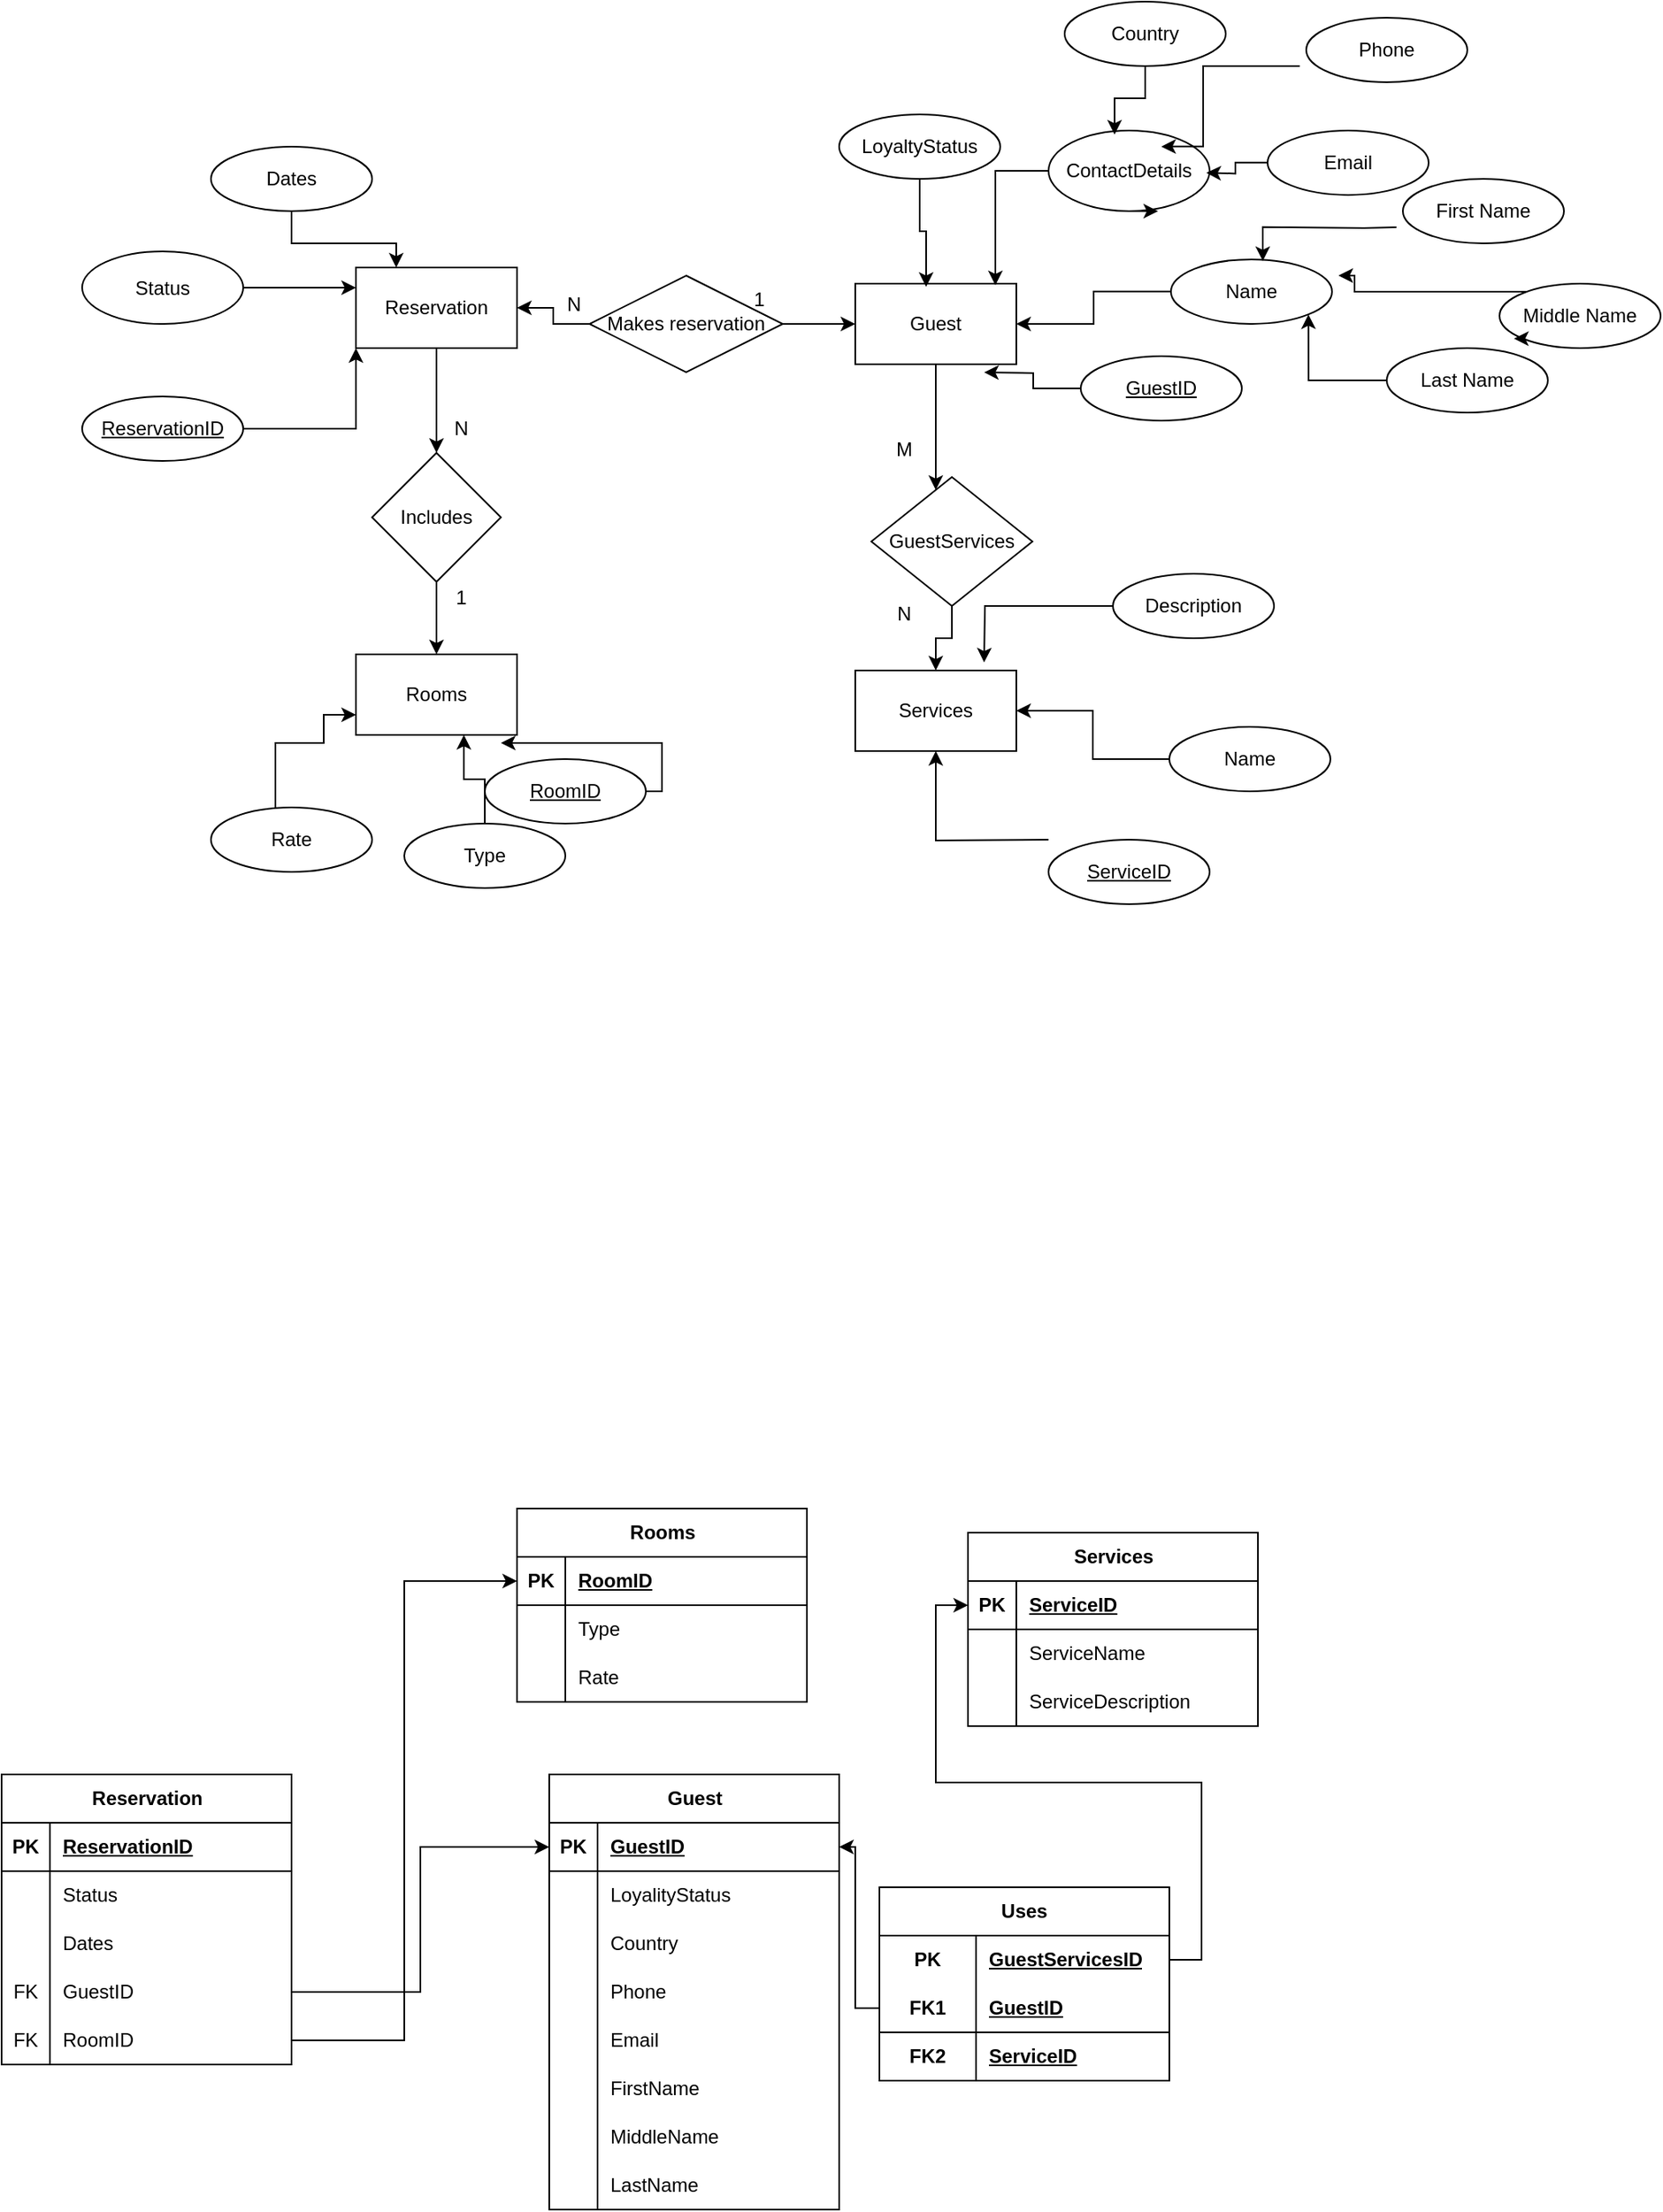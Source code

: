 <mxfile version="21.7.1" type="github">
  <diagram id="R2lEEEUBdFMjLlhIrx00" name="Page-1">
    <mxGraphModel dx="2607" dy="998" grid="1" gridSize="10" guides="1" tooltips="1" connect="1" arrows="1" fold="1" page="0" pageScale="1" pageWidth="850" pageHeight="1100" math="0" shadow="0" extFonts="Permanent Marker^https://fonts.googleapis.com/css?family=Permanent+Marker">
      <root>
        <mxCell id="0" />
        <mxCell id="1" parent="0" />
        <mxCell id="gXxTrSOlqH6xNBDomZQk-94" value="" style="edgeStyle=orthogonalEdgeStyle;rounded=0;orthogonalLoop=1;jettySize=auto;html=1;" parent="1" source="gXxTrSOlqH6xNBDomZQk-76" target="gXxTrSOlqH6xNBDomZQk-93" edge="1">
          <mxGeometry relative="1" as="geometry" />
        </mxCell>
        <mxCell id="gXxTrSOlqH6xNBDomZQk-76" value="Reservation" style="whiteSpace=wrap;html=1;align=center;" parent="1" vertex="1">
          <mxGeometry x="550" y="685" width="100" height="50" as="geometry" />
        </mxCell>
        <mxCell id="gXxTrSOlqH6xNBDomZQk-77" value="Services" style="whiteSpace=wrap;html=1;align=center;" parent="1" vertex="1">
          <mxGeometry x="860" y="935" width="100" height="50" as="geometry" />
        </mxCell>
        <mxCell id="gXxTrSOlqH6xNBDomZQk-89" value="" style="edgeStyle=orthogonalEdgeStyle;rounded=0;orthogonalLoop=1;jettySize=auto;html=1;" parent="1" source="gXxTrSOlqH6xNBDomZQk-78" target="gXxTrSOlqH6xNBDomZQk-88" edge="1">
          <mxGeometry relative="1" as="geometry">
            <Array as="points">
              <mxPoint x="910" y="795" />
              <mxPoint x="910" y="795" />
            </Array>
          </mxGeometry>
        </mxCell>
        <mxCell id="gXxTrSOlqH6xNBDomZQk-78" value="Guest" style="whiteSpace=wrap;html=1;align=center;" parent="1" vertex="1">
          <mxGeometry x="860" y="695" width="100" height="50" as="geometry" />
        </mxCell>
        <mxCell id="gXxTrSOlqH6xNBDomZQk-79" value="Rooms" style="whiteSpace=wrap;html=1;align=center;" parent="1" vertex="1">
          <mxGeometry x="550" y="925" width="100" height="50" as="geometry" />
        </mxCell>
        <mxCell id="gXxTrSOlqH6xNBDomZQk-84" style="edgeStyle=orthogonalEdgeStyle;rounded=0;orthogonalLoop=1;jettySize=auto;html=1;entryX=1;entryY=0.5;entryDx=0;entryDy=0;" parent="1" source="gXxTrSOlqH6xNBDomZQk-81" target="gXxTrSOlqH6xNBDomZQk-76" edge="1">
          <mxGeometry relative="1" as="geometry" />
        </mxCell>
        <mxCell id="gXxTrSOlqH6xNBDomZQk-85" style="edgeStyle=orthogonalEdgeStyle;rounded=0;orthogonalLoop=1;jettySize=auto;html=1;" parent="1" source="gXxTrSOlqH6xNBDomZQk-81" target="gXxTrSOlqH6xNBDomZQk-78" edge="1">
          <mxGeometry relative="1" as="geometry" />
        </mxCell>
        <mxCell id="gXxTrSOlqH6xNBDomZQk-81" value="Makes reservation" style="shape=rhombus;perimeter=rhombusPerimeter;whiteSpace=wrap;html=1;align=center;" parent="1" vertex="1">
          <mxGeometry x="695" y="690" width="120" height="60" as="geometry" />
        </mxCell>
        <mxCell id="gXxTrSOlqH6xNBDomZQk-86" value="N" style="text;html=1;align=center;verticalAlign=middle;resizable=0;points=[];autosize=1;strokeColor=none;fillColor=none;" parent="1" vertex="1">
          <mxGeometry x="670" y="692.5" width="30" height="30" as="geometry" />
        </mxCell>
        <mxCell id="gXxTrSOlqH6xNBDomZQk-87" value="1" style="text;html=1;align=center;verticalAlign=middle;resizable=0;points=[];autosize=1;strokeColor=none;fillColor=none;" parent="1" vertex="1">
          <mxGeometry x="785" y="690" width="30" height="30" as="geometry" />
        </mxCell>
        <mxCell id="gXxTrSOlqH6xNBDomZQk-90" style="edgeStyle=orthogonalEdgeStyle;rounded=0;orthogonalLoop=1;jettySize=auto;html=1;entryX=0.5;entryY=0;entryDx=0;entryDy=0;" parent="1" source="gXxTrSOlqH6xNBDomZQk-88" target="gXxTrSOlqH6xNBDomZQk-77" edge="1">
          <mxGeometry relative="1" as="geometry" />
        </mxCell>
        <mxCell id="gXxTrSOlqH6xNBDomZQk-88" value="GuestServices" style="rhombus;whiteSpace=wrap;html=1;" parent="1" vertex="1">
          <mxGeometry x="870" y="815" width="100" height="80" as="geometry" />
        </mxCell>
        <mxCell id="gXxTrSOlqH6xNBDomZQk-91" value="M" style="text;html=1;align=center;verticalAlign=middle;resizable=0;points=[];autosize=1;strokeColor=none;fillColor=none;" parent="1" vertex="1">
          <mxGeometry x="875" y="783" width="30" height="30" as="geometry" />
        </mxCell>
        <mxCell id="gXxTrSOlqH6xNBDomZQk-92" value="N" style="text;html=1;align=center;verticalAlign=middle;resizable=0;points=[];autosize=1;strokeColor=none;fillColor=none;" parent="1" vertex="1">
          <mxGeometry x="875" y="885" width="30" height="30" as="geometry" />
        </mxCell>
        <mxCell id="gXxTrSOlqH6xNBDomZQk-95" value="" style="edgeStyle=orthogonalEdgeStyle;rounded=0;orthogonalLoop=1;jettySize=auto;html=1;" parent="1" source="gXxTrSOlqH6xNBDomZQk-93" target="gXxTrSOlqH6xNBDomZQk-79" edge="1">
          <mxGeometry relative="1" as="geometry" />
        </mxCell>
        <mxCell id="gXxTrSOlqH6xNBDomZQk-93" value="Includes" style="rhombus;whiteSpace=wrap;html=1;" parent="1" vertex="1">
          <mxGeometry x="560" y="800" width="80" height="80" as="geometry" />
        </mxCell>
        <mxCell id="gXxTrSOlqH6xNBDomZQk-96" value="N" style="text;html=1;align=center;verticalAlign=middle;resizable=0;points=[];autosize=1;strokeColor=none;fillColor=none;" parent="1" vertex="1">
          <mxGeometry x="600" y="770" width="30" height="30" as="geometry" />
        </mxCell>
        <mxCell id="gXxTrSOlqH6xNBDomZQk-97" value="1" style="text;html=1;align=center;verticalAlign=middle;resizable=0;points=[];autosize=1;strokeColor=none;fillColor=none;" parent="1" vertex="1">
          <mxGeometry x="600" y="875" width="30" height="30" as="geometry" />
        </mxCell>
        <mxCell id="gXxTrSOlqH6xNBDomZQk-100" style="edgeStyle=orthogonalEdgeStyle;rounded=0;orthogonalLoop=1;jettySize=auto;html=1;entryX=0;entryY=0.25;entryDx=0;entryDy=0;" parent="1" source="gXxTrSOlqH6xNBDomZQk-98" target="gXxTrSOlqH6xNBDomZQk-76" edge="1">
          <mxGeometry relative="1" as="geometry" />
        </mxCell>
        <mxCell id="gXxTrSOlqH6xNBDomZQk-98" value="Status" style="ellipse;whiteSpace=wrap;html=1;align=center;" parent="1" vertex="1">
          <mxGeometry x="380" y="675" width="100" height="45" as="geometry" />
        </mxCell>
        <mxCell id="gXxTrSOlqH6xNBDomZQk-101" style="edgeStyle=orthogonalEdgeStyle;rounded=0;orthogonalLoop=1;jettySize=auto;html=1;entryX=0.25;entryY=0;entryDx=0;entryDy=0;" parent="1" source="gXxTrSOlqH6xNBDomZQk-99" target="gXxTrSOlqH6xNBDomZQk-76" edge="1">
          <mxGeometry relative="1" as="geometry" />
        </mxCell>
        <mxCell id="gXxTrSOlqH6xNBDomZQk-99" value="Dates" style="ellipse;whiteSpace=wrap;html=1;align=center;" parent="1" vertex="1">
          <mxGeometry x="460" y="610" width="100" height="40" as="geometry" />
        </mxCell>
        <mxCell id="gXxTrSOlqH6xNBDomZQk-103" style="edgeStyle=orthogonalEdgeStyle;rounded=0;orthogonalLoop=1;jettySize=auto;html=1;entryX=0;entryY=1;entryDx=0;entryDy=0;" parent="1" source="gXxTrSOlqH6xNBDomZQk-102" target="gXxTrSOlqH6xNBDomZQk-76" edge="1">
          <mxGeometry relative="1" as="geometry" />
        </mxCell>
        <mxCell id="gXxTrSOlqH6xNBDomZQk-102" value="ReservationID" style="ellipse;whiteSpace=wrap;html=1;align=center;fontStyle=4;" parent="1" vertex="1">
          <mxGeometry x="380" y="765" width="100" height="40" as="geometry" />
        </mxCell>
        <mxCell id="gXxTrSOlqH6xNBDomZQk-107" style="edgeStyle=orthogonalEdgeStyle;rounded=0;orthogonalLoop=1;jettySize=auto;html=1;" parent="1" source="gXxTrSOlqH6xNBDomZQk-104" edge="1">
          <mxGeometry relative="1" as="geometry">
            <mxPoint x="940" y="930" as="targetPoint" />
          </mxGeometry>
        </mxCell>
        <mxCell id="gXxTrSOlqH6xNBDomZQk-104" value="Description" style="ellipse;whiteSpace=wrap;html=1;align=center;" parent="1" vertex="1">
          <mxGeometry x="1020" y="875" width="100" height="40" as="geometry" />
        </mxCell>
        <mxCell id="gXxTrSOlqH6xNBDomZQk-108" style="edgeStyle=orthogonalEdgeStyle;rounded=0;orthogonalLoop=1;jettySize=auto;html=1;entryX=1;entryY=0.5;entryDx=0;entryDy=0;" parent="1" source="gXxTrSOlqH6xNBDomZQk-105" target="gXxTrSOlqH6xNBDomZQk-77" edge="1">
          <mxGeometry relative="1" as="geometry" />
        </mxCell>
        <mxCell id="gXxTrSOlqH6xNBDomZQk-105" value="Name" style="ellipse;whiteSpace=wrap;html=1;align=center;" parent="1" vertex="1">
          <mxGeometry x="1055" y="970" width="100" height="40" as="geometry" />
        </mxCell>
        <mxCell id="gXxTrSOlqH6xNBDomZQk-109" style="edgeStyle=orthogonalEdgeStyle;rounded=0;orthogonalLoop=1;jettySize=auto;html=1;entryX=0.5;entryY=1;entryDx=0;entryDy=0;" parent="1" target="gXxTrSOlqH6xNBDomZQk-77" edge="1">
          <mxGeometry relative="1" as="geometry">
            <mxPoint x="980.0" y="1040" as="sourcePoint" />
          </mxGeometry>
        </mxCell>
        <mxCell id="gXxTrSOlqH6xNBDomZQk-106" value="ServiceID" style="ellipse;whiteSpace=wrap;html=1;align=center;fontStyle=4;" parent="1" vertex="1">
          <mxGeometry x="980" y="1040" width="100" height="40" as="geometry" />
        </mxCell>
        <mxCell id="gXxTrSOlqH6xNBDomZQk-127" style="edgeStyle=orthogonalEdgeStyle;rounded=0;orthogonalLoop=1;jettySize=auto;html=1;entryX=0.87;entryY=0.02;entryDx=0;entryDy=0;entryPerimeter=0;" parent="1" source="gXxTrSOlqH6xNBDomZQk-110" target="gXxTrSOlqH6xNBDomZQk-78" edge="1">
          <mxGeometry relative="1" as="geometry" />
        </mxCell>
        <mxCell id="gXxTrSOlqH6xNBDomZQk-110" value="ContactDetails" style="ellipse;whiteSpace=wrap;html=1;align=center;" parent="1" vertex="1">
          <mxGeometry x="980" y="600" width="100" height="50" as="geometry" />
        </mxCell>
        <mxCell id="gXxTrSOlqH6xNBDomZQk-130" style="edgeStyle=orthogonalEdgeStyle;rounded=0;orthogonalLoop=1;jettySize=auto;html=1;entryX=1;entryY=0.5;entryDx=0;entryDy=0;" parent="1" source="gXxTrSOlqH6xNBDomZQk-111" target="gXxTrSOlqH6xNBDomZQk-78" edge="1">
          <mxGeometry relative="1" as="geometry" />
        </mxCell>
        <mxCell id="gXxTrSOlqH6xNBDomZQk-111" value="Name" style="ellipse;whiteSpace=wrap;html=1;align=center;" parent="1" vertex="1">
          <mxGeometry x="1056" y="679.94" width="100" height="40" as="geometry" />
        </mxCell>
        <mxCell id="gXxTrSOlqH6xNBDomZQk-128" style="edgeStyle=orthogonalEdgeStyle;rounded=0;orthogonalLoop=1;jettySize=auto;html=1;entryX=0.44;entryY=0.04;entryDx=0;entryDy=0;entryPerimeter=0;" parent="1" source="gXxTrSOlqH6xNBDomZQk-112" target="gXxTrSOlqH6xNBDomZQk-78" edge="1">
          <mxGeometry relative="1" as="geometry" />
        </mxCell>
        <mxCell id="gXxTrSOlqH6xNBDomZQk-112" value="LoyaltyStatus" style="ellipse;whiteSpace=wrap;html=1;align=center;" parent="1" vertex="1">
          <mxGeometry x="850" y="590" width="100" height="40" as="geometry" />
        </mxCell>
        <mxCell id="gXxTrSOlqH6xNBDomZQk-129" style="edgeStyle=orthogonalEdgeStyle;rounded=0;orthogonalLoop=1;jettySize=auto;html=1;" parent="1" source="gXxTrSOlqH6xNBDomZQk-113" edge="1">
          <mxGeometry relative="1" as="geometry">
            <mxPoint x="940" y="750" as="targetPoint" />
          </mxGeometry>
        </mxCell>
        <mxCell id="gXxTrSOlqH6xNBDomZQk-113" value="GuestID" style="ellipse;whiteSpace=wrap;html=1;align=center;fontStyle=4;" parent="1" vertex="1">
          <mxGeometry x="1000" y="740" width="100" height="40" as="geometry" />
        </mxCell>
        <mxCell id="gXxTrSOlqH6xNBDomZQk-120" style="edgeStyle=orthogonalEdgeStyle;rounded=0;orthogonalLoop=1;jettySize=auto;html=1;entryX=1;entryY=1;entryDx=0;entryDy=0;" parent="1" source="gXxTrSOlqH6xNBDomZQk-114" target="gXxTrSOlqH6xNBDomZQk-111" edge="1">
          <mxGeometry relative="1" as="geometry" />
        </mxCell>
        <mxCell id="gXxTrSOlqH6xNBDomZQk-114" value="Last Name" style="ellipse;whiteSpace=wrap;html=1;align=center;" parent="1" vertex="1">
          <mxGeometry x="1190" y="735" width="100" height="40" as="geometry" />
        </mxCell>
        <mxCell id="gXxTrSOlqH6xNBDomZQk-119" style="edgeStyle=orthogonalEdgeStyle;rounded=0;orthogonalLoop=1;jettySize=auto;html=1;" parent="1" source="gXxTrSOlqH6xNBDomZQk-115" edge="1">
          <mxGeometry relative="1" as="geometry">
            <mxPoint x="1160" y="690" as="targetPoint" />
            <Array as="points">
              <mxPoint x="1240" y="700" />
              <mxPoint x="1170" y="700" />
              <mxPoint x="1170" y="691" />
            </Array>
          </mxGeometry>
        </mxCell>
        <mxCell id="gXxTrSOlqH6xNBDomZQk-115" value="Middle Name" style="ellipse;whiteSpace=wrap;html=1;align=center;" parent="1" vertex="1">
          <mxGeometry x="1260" y="695" width="100" height="40" as="geometry" />
        </mxCell>
        <mxCell id="gXxTrSOlqH6xNBDomZQk-117" style="edgeStyle=orthogonalEdgeStyle;rounded=0;orthogonalLoop=1;jettySize=auto;html=1;entryX=0.57;entryY=0.025;entryDx=0;entryDy=0;entryPerimeter=0;" parent="1" target="gXxTrSOlqH6xNBDomZQk-111" edge="1">
          <mxGeometry relative="1" as="geometry">
            <mxPoint x="1196.0" y="659.999" as="sourcePoint" />
          </mxGeometry>
        </mxCell>
        <mxCell id="gXxTrSOlqH6xNBDomZQk-116" value="First Name" style="ellipse;whiteSpace=wrap;html=1;align=center;" parent="1" vertex="1">
          <mxGeometry x="1200" y="630" width="100" height="40" as="geometry" />
        </mxCell>
        <mxCell id="gXxTrSOlqH6xNBDomZQk-118" style="edgeStyle=orthogonalEdgeStyle;rounded=0;orthogonalLoop=1;jettySize=auto;html=1;exitX=0;exitY=1;exitDx=0;exitDy=0;entryX=0.09;entryY=0.875;entryDx=0;entryDy=0;entryPerimeter=0;" parent="1" source="gXxTrSOlqH6xNBDomZQk-115" target="gXxTrSOlqH6xNBDomZQk-115" edge="1">
          <mxGeometry relative="1" as="geometry" />
        </mxCell>
        <mxCell id="gXxTrSOlqH6xNBDomZQk-125" style="edgeStyle=orthogonalEdgeStyle;rounded=0;orthogonalLoop=1;jettySize=auto;html=1;entryX=1.02;entryY=0.325;entryDx=0;entryDy=0;entryPerimeter=0;" parent="1" source="gXxTrSOlqH6xNBDomZQk-121" edge="1">
          <mxGeometry relative="1" as="geometry">
            <mxPoint x="1078.0" y="626.19" as="targetPoint" />
          </mxGeometry>
        </mxCell>
        <mxCell id="gXxTrSOlqH6xNBDomZQk-121" value="Email" style="ellipse;whiteSpace=wrap;html=1;align=center;" parent="1" vertex="1">
          <mxGeometry x="1116" y="599.94" width="100" height="40" as="geometry" />
        </mxCell>
        <mxCell id="gXxTrSOlqH6xNBDomZQk-124" style="edgeStyle=orthogonalEdgeStyle;rounded=0;orthogonalLoop=1;jettySize=auto;html=1;entryX=0.41;entryY=0.05;entryDx=0;entryDy=0;entryPerimeter=0;" parent="1" source="gXxTrSOlqH6xNBDomZQk-122" target="gXxTrSOlqH6xNBDomZQk-110" edge="1">
          <mxGeometry relative="1" as="geometry" />
        </mxCell>
        <mxCell id="gXxTrSOlqH6xNBDomZQk-122" value="Country" style="ellipse;whiteSpace=wrap;html=1;align=center;" parent="1" vertex="1">
          <mxGeometry x="990" y="520" width="100" height="40" as="geometry" />
        </mxCell>
        <mxCell id="gXxTrSOlqH6xNBDomZQk-126" style="edgeStyle=orthogonalEdgeStyle;rounded=0;orthogonalLoop=1;jettySize=auto;html=1;entryX=0.74;entryY=0;entryDx=0;entryDy=0;entryPerimeter=0;" parent="1" edge="1">
          <mxGeometry relative="1" as="geometry">
            <mxPoint x="1136.0" y="559.999" as="sourcePoint" />
            <mxPoint x="1050" y="609.94" as="targetPoint" />
            <Array as="points">
              <mxPoint x="1076" y="559.94" />
              <mxPoint x="1076" y="609.94" />
            </Array>
          </mxGeometry>
        </mxCell>
        <mxCell id="gXxTrSOlqH6xNBDomZQk-123" value="Phone" style="ellipse;whiteSpace=wrap;html=1;align=center;" parent="1" vertex="1">
          <mxGeometry x="1140" y="530" width="100" height="40" as="geometry" />
        </mxCell>
        <mxCell id="gXxTrSOlqH6xNBDomZQk-132" style="edgeStyle=orthogonalEdgeStyle;rounded=0;orthogonalLoop=1;jettySize=auto;html=1;exitX=0.5;exitY=1;exitDx=0;exitDy=0;entryX=0.68;entryY=1;entryDx=0;entryDy=0;entryPerimeter=0;" parent="1" source="gXxTrSOlqH6xNBDomZQk-110" target="gXxTrSOlqH6xNBDomZQk-110" edge="1">
          <mxGeometry relative="1" as="geometry" />
        </mxCell>
        <mxCell id="gXxTrSOlqH6xNBDomZQk-137" style="edgeStyle=orthogonalEdgeStyle;rounded=0;orthogonalLoop=1;jettySize=auto;html=1;entryX=0.67;entryY=1;entryDx=0;entryDy=0;entryPerimeter=0;" parent="1" source="gXxTrSOlqH6xNBDomZQk-133" target="gXxTrSOlqH6xNBDomZQk-79" edge="1">
          <mxGeometry relative="1" as="geometry" />
        </mxCell>
        <mxCell id="gXxTrSOlqH6xNBDomZQk-133" value="Type" style="ellipse;whiteSpace=wrap;html=1;align=center;" parent="1" vertex="1">
          <mxGeometry x="580" y="1030" width="100" height="40" as="geometry" />
        </mxCell>
        <mxCell id="gXxTrSOlqH6xNBDomZQk-138" style="edgeStyle=orthogonalEdgeStyle;rounded=0;orthogonalLoop=1;jettySize=auto;html=1;entryX=0;entryY=0.75;entryDx=0;entryDy=0;" parent="1" source="gXxTrSOlqH6xNBDomZQk-134" target="gXxTrSOlqH6xNBDomZQk-79" edge="1">
          <mxGeometry relative="1" as="geometry">
            <Array as="points">
              <mxPoint x="500" y="980" />
              <mxPoint x="530" y="980" />
              <mxPoint x="530" y="963" />
            </Array>
          </mxGeometry>
        </mxCell>
        <mxCell id="gXxTrSOlqH6xNBDomZQk-134" value="Rate" style="ellipse;whiteSpace=wrap;html=1;align=center;" parent="1" vertex="1">
          <mxGeometry x="460" y="1020" width="100" height="40" as="geometry" />
        </mxCell>
        <mxCell id="gXxTrSOlqH6xNBDomZQk-136" style="edgeStyle=orthogonalEdgeStyle;rounded=0;orthogonalLoop=1;jettySize=auto;html=1;entryX=0.9;entryY=1.1;entryDx=0;entryDy=0;entryPerimeter=0;" parent="1" source="gXxTrSOlqH6xNBDomZQk-135" target="gXxTrSOlqH6xNBDomZQk-79" edge="1">
          <mxGeometry relative="1" as="geometry">
            <Array as="points">
              <mxPoint x="740" y="980" />
            </Array>
          </mxGeometry>
        </mxCell>
        <mxCell id="gXxTrSOlqH6xNBDomZQk-135" value="RoomID" style="ellipse;whiteSpace=wrap;html=1;align=center;fontStyle=4;" parent="1" vertex="1">
          <mxGeometry x="630" y="990" width="100" height="40" as="geometry" />
        </mxCell>
        <mxCell id="-_Wv3x6lIX4xmRVzQLZG-1" value="Reservation" style="shape=table;startSize=30;container=1;collapsible=1;childLayout=tableLayout;fixedRows=1;rowLines=0;fontStyle=1;align=center;resizeLast=1;html=1;" parent="1" vertex="1">
          <mxGeometry x="330" y="1620" width="180" height="180" as="geometry" />
        </mxCell>
        <mxCell id="-_Wv3x6lIX4xmRVzQLZG-2" value="" style="shape=tableRow;horizontal=0;startSize=0;swimlaneHead=0;swimlaneBody=0;fillColor=none;collapsible=0;dropTarget=0;points=[[0,0.5],[1,0.5]];portConstraint=eastwest;top=0;left=0;right=0;bottom=1;" parent="-_Wv3x6lIX4xmRVzQLZG-1" vertex="1">
          <mxGeometry y="30" width="180" height="30" as="geometry" />
        </mxCell>
        <mxCell id="-_Wv3x6lIX4xmRVzQLZG-3" value="PK" style="shape=partialRectangle;connectable=0;fillColor=none;top=0;left=0;bottom=0;right=0;fontStyle=1;overflow=hidden;whiteSpace=wrap;html=1;" parent="-_Wv3x6lIX4xmRVzQLZG-2" vertex="1">
          <mxGeometry width="30" height="30" as="geometry">
            <mxRectangle width="30" height="30" as="alternateBounds" />
          </mxGeometry>
        </mxCell>
        <mxCell id="-_Wv3x6lIX4xmRVzQLZG-4" value="ReservationID" style="shape=partialRectangle;connectable=0;fillColor=none;top=0;left=0;bottom=0;right=0;align=left;spacingLeft=6;fontStyle=5;overflow=hidden;whiteSpace=wrap;html=1;" parent="-_Wv3x6lIX4xmRVzQLZG-2" vertex="1">
          <mxGeometry x="30" width="150" height="30" as="geometry">
            <mxRectangle width="150" height="30" as="alternateBounds" />
          </mxGeometry>
        </mxCell>
        <mxCell id="-_Wv3x6lIX4xmRVzQLZG-5" value="" style="shape=tableRow;horizontal=0;startSize=0;swimlaneHead=0;swimlaneBody=0;fillColor=none;collapsible=0;dropTarget=0;points=[[0,0.5],[1,0.5]];portConstraint=eastwest;top=0;left=0;right=0;bottom=0;" parent="-_Wv3x6lIX4xmRVzQLZG-1" vertex="1">
          <mxGeometry y="60" width="180" height="30" as="geometry" />
        </mxCell>
        <mxCell id="-_Wv3x6lIX4xmRVzQLZG-6" value="" style="shape=partialRectangle;connectable=0;fillColor=none;top=0;left=0;bottom=0;right=0;editable=1;overflow=hidden;whiteSpace=wrap;html=1;" parent="-_Wv3x6lIX4xmRVzQLZG-5" vertex="1">
          <mxGeometry width="30" height="30" as="geometry">
            <mxRectangle width="30" height="30" as="alternateBounds" />
          </mxGeometry>
        </mxCell>
        <mxCell id="-_Wv3x6lIX4xmRVzQLZG-7" value="Status" style="shape=partialRectangle;connectable=0;fillColor=none;top=0;left=0;bottom=0;right=0;align=left;spacingLeft=6;overflow=hidden;whiteSpace=wrap;html=1;" parent="-_Wv3x6lIX4xmRVzQLZG-5" vertex="1">
          <mxGeometry x="30" width="150" height="30" as="geometry">
            <mxRectangle width="150" height="30" as="alternateBounds" />
          </mxGeometry>
        </mxCell>
        <mxCell id="-_Wv3x6lIX4xmRVzQLZG-8" value="" style="shape=tableRow;horizontal=0;startSize=0;swimlaneHead=0;swimlaneBody=0;fillColor=none;collapsible=0;dropTarget=0;points=[[0,0.5],[1,0.5]];portConstraint=eastwest;top=0;left=0;right=0;bottom=0;" parent="-_Wv3x6lIX4xmRVzQLZG-1" vertex="1">
          <mxGeometry y="90" width="180" height="30" as="geometry" />
        </mxCell>
        <mxCell id="-_Wv3x6lIX4xmRVzQLZG-9" value="" style="shape=partialRectangle;connectable=0;fillColor=none;top=0;left=0;bottom=0;right=0;editable=1;overflow=hidden;whiteSpace=wrap;html=1;" parent="-_Wv3x6lIX4xmRVzQLZG-8" vertex="1">
          <mxGeometry width="30" height="30" as="geometry">
            <mxRectangle width="30" height="30" as="alternateBounds" />
          </mxGeometry>
        </mxCell>
        <mxCell id="-_Wv3x6lIX4xmRVzQLZG-10" value="Dates" style="shape=partialRectangle;connectable=0;fillColor=none;top=0;left=0;bottom=0;right=0;align=left;spacingLeft=6;overflow=hidden;whiteSpace=wrap;html=1;" parent="-_Wv3x6lIX4xmRVzQLZG-8" vertex="1">
          <mxGeometry x="30" width="150" height="30" as="geometry">
            <mxRectangle width="150" height="30" as="alternateBounds" />
          </mxGeometry>
        </mxCell>
        <mxCell id="-_Wv3x6lIX4xmRVzQLZG-91" value="" style="shape=tableRow;horizontal=0;startSize=0;swimlaneHead=0;swimlaneBody=0;fillColor=none;collapsible=0;dropTarget=0;points=[[0,0.5],[1,0.5]];portConstraint=eastwest;top=0;left=0;right=0;bottom=0;" parent="-_Wv3x6lIX4xmRVzQLZG-1" vertex="1">
          <mxGeometry y="120" width="180" height="30" as="geometry" />
        </mxCell>
        <mxCell id="-_Wv3x6lIX4xmRVzQLZG-92" value="FK" style="shape=partialRectangle;connectable=0;fillColor=none;top=0;left=0;bottom=0;right=0;editable=1;overflow=hidden;whiteSpace=wrap;html=1;" parent="-_Wv3x6lIX4xmRVzQLZG-91" vertex="1">
          <mxGeometry width="30" height="30" as="geometry">
            <mxRectangle width="30" height="30" as="alternateBounds" />
          </mxGeometry>
        </mxCell>
        <mxCell id="-_Wv3x6lIX4xmRVzQLZG-93" value="GuestID" style="shape=partialRectangle;connectable=0;fillColor=none;top=0;left=0;bottom=0;right=0;align=left;spacingLeft=6;overflow=hidden;whiteSpace=wrap;html=1;" parent="-_Wv3x6lIX4xmRVzQLZG-91" vertex="1">
          <mxGeometry x="30" width="150" height="30" as="geometry">
            <mxRectangle width="150" height="30" as="alternateBounds" />
          </mxGeometry>
        </mxCell>
        <mxCell id="E9cHmmTFZmdY-wmOy-n--1" value="" style="shape=tableRow;horizontal=0;startSize=0;swimlaneHead=0;swimlaneBody=0;fillColor=none;collapsible=0;dropTarget=0;points=[[0,0.5],[1,0.5]];portConstraint=eastwest;top=0;left=0;right=0;bottom=0;" vertex="1" parent="-_Wv3x6lIX4xmRVzQLZG-1">
          <mxGeometry y="150" width="180" height="30" as="geometry" />
        </mxCell>
        <mxCell id="E9cHmmTFZmdY-wmOy-n--2" value="FK" style="shape=partialRectangle;connectable=0;fillColor=none;top=0;left=0;bottom=0;right=0;editable=1;overflow=hidden;whiteSpace=wrap;html=1;" vertex="1" parent="E9cHmmTFZmdY-wmOy-n--1">
          <mxGeometry width="30" height="30" as="geometry">
            <mxRectangle width="30" height="30" as="alternateBounds" />
          </mxGeometry>
        </mxCell>
        <mxCell id="E9cHmmTFZmdY-wmOy-n--3" value="RoomID" style="shape=partialRectangle;connectable=0;fillColor=none;top=0;left=0;bottom=0;right=0;align=left;spacingLeft=6;overflow=hidden;whiteSpace=wrap;html=1;" vertex="1" parent="E9cHmmTFZmdY-wmOy-n--1">
          <mxGeometry x="30" width="150" height="30" as="geometry">
            <mxRectangle width="150" height="30" as="alternateBounds" />
          </mxGeometry>
        </mxCell>
        <mxCell id="-_Wv3x6lIX4xmRVzQLZG-14" value="Rooms" style="shape=table;startSize=30;container=1;collapsible=1;childLayout=tableLayout;fixedRows=1;rowLines=0;fontStyle=1;align=center;resizeLast=1;html=1;" parent="1" vertex="1">
          <mxGeometry x="650" y="1455" width="180" height="120" as="geometry" />
        </mxCell>
        <mxCell id="-_Wv3x6lIX4xmRVzQLZG-15" value="" style="shape=tableRow;horizontal=0;startSize=0;swimlaneHead=0;swimlaneBody=0;fillColor=none;collapsible=0;dropTarget=0;points=[[0,0.5],[1,0.5]];portConstraint=eastwest;top=0;left=0;right=0;bottom=1;" parent="-_Wv3x6lIX4xmRVzQLZG-14" vertex="1">
          <mxGeometry y="30" width="180" height="30" as="geometry" />
        </mxCell>
        <mxCell id="-_Wv3x6lIX4xmRVzQLZG-16" value="PK" style="shape=partialRectangle;connectable=0;fillColor=none;top=0;left=0;bottom=0;right=0;fontStyle=1;overflow=hidden;whiteSpace=wrap;html=1;" parent="-_Wv3x6lIX4xmRVzQLZG-15" vertex="1">
          <mxGeometry width="30" height="30" as="geometry">
            <mxRectangle width="30" height="30" as="alternateBounds" />
          </mxGeometry>
        </mxCell>
        <mxCell id="-_Wv3x6lIX4xmRVzQLZG-17" value="RoomID" style="shape=partialRectangle;connectable=0;fillColor=none;top=0;left=0;bottom=0;right=0;align=left;spacingLeft=6;fontStyle=5;overflow=hidden;whiteSpace=wrap;html=1;" parent="-_Wv3x6lIX4xmRVzQLZG-15" vertex="1">
          <mxGeometry x="30" width="150" height="30" as="geometry">
            <mxRectangle width="150" height="30" as="alternateBounds" />
          </mxGeometry>
        </mxCell>
        <mxCell id="-_Wv3x6lIX4xmRVzQLZG-18" value="" style="shape=tableRow;horizontal=0;startSize=0;swimlaneHead=0;swimlaneBody=0;fillColor=none;collapsible=0;dropTarget=0;points=[[0,0.5],[1,0.5]];portConstraint=eastwest;top=0;left=0;right=0;bottom=0;" parent="-_Wv3x6lIX4xmRVzQLZG-14" vertex="1">
          <mxGeometry y="60" width="180" height="30" as="geometry" />
        </mxCell>
        <mxCell id="-_Wv3x6lIX4xmRVzQLZG-19" value="" style="shape=partialRectangle;connectable=0;fillColor=none;top=0;left=0;bottom=0;right=0;editable=1;overflow=hidden;whiteSpace=wrap;html=1;" parent="-_Wv3x6lIX4xmRVzQLZG-18" vertex="1">
          <mxGeometry width="30" height="30" as="geometry">
            <mxRectangle width="30" height="30" as="alternateBounds" />
          </mxGeometry>
        </mxCell>
        <mxCell id="-_Wv3x6lIX4xmRVzQLZG-20" value="Type" style="shape=partialRectangle;connectable=0;fillColor=none;top=0;left=0;bottom=0;right=0;align=left;spacingLeft=6;overflow=hidden;whiteSpace=wrap;html=1;" parent="-_Wv3x6lIX4xmRVzQLZG-18" vertex="1">
          <mxGeometry x="30" width="150" height="30" as="geometry">
            <mxRectangle width="150" height="30" as="alternateBounds" />
          </mxGeometry>
        </mxCell>
        <mxCell id="-_Wv3x6lIX4xmRVzQLZG-21" value="" style="shape=tableRow;horizontal=0;startSize=0;swimlaneHead=0;swimlaneBody=0;fillColor=none;collapsible=0;dropTarget=0;points=[[0,0.5],[1,0.5]];portConstraint=eastwest;top=0;left=0;right=0;bottom=0;" parent="-_Wv3x6lIX4xmRVzQLZG-14" vertex="1">
          <mxGeometry y="90" width="180" height="30" as="geometry" />
        </mxCell>
        <mxCell id="-_Wv3x6lIX4xmRVzQLZG-22" value="" style="shape=partialRectangle;connectable=0;fillColor=none;top=0;left=0;bottom=0;right=0;editable=1;overflow=hidden;whiteSpace=wrap;html=1;" parent="-_Wv3x6lIX4xmRVzQLZG-21" vertex="1">
          <mxGeometry width="30" height="30" as="geometry">
            <mxRectangle width="30" height="30" as="alternateBounds" />
          </mxGeometry>
        </mxCell>
        <mxCell id="-_Wv3x6lIX4xmRVzQLZG-23" value="Rate" style="shape=partialRectangle;connectable=0;fillColor=none;top=0;left=0;bottom=0;right=0;align=left;spacingLeft=6;overflow=hidden;whiteSpace=wrap;html=1;" parent="-_Wv3x6lIX4xmRVzQLZG-21" vertex="1">
          <mxGeometry x="30" width="150" height="30" as="geometry">
            <mxRectangle width="150" height="30" as="alternateBounds" />
          </mxGeometry>
        </mxCell>
        <mxCell id="-_Wv3x6lIX4xmRVzQLZG-27" value="Guest" style="shape=table;startSize=30;container=1;collapsible=1;childLayout=tableLayout;fixedRows=1;rowLines=0;fontStyle=1;align=center;resizeLast=1;html=1;" parent="1" vertex="1">
          <mxGeometry x="670" y="1620" width="180" height="270" as="geometry" />
        </mxCell>
        <mxCell id="-_Wv3x6lIX4xmRVzQLZG-28" value="" style="shape=tableRow;horizontal=0;startSize=0;swimlaneHead=0;swimlaneBody=0;fillColor=none;collapsible=0;dropTarget=0;points=[[0,0.5],[1,0.5]];portConstraint=eastwest;top=0;left=0;right=0;bottom=1;" parent="-_Wv3x6lIX4xmRVzQLZG-27" vertex="1">
          <mxGeometry y="30" width="180" height="30" as="geometry" />
        </mxCell>
        <mxCell id="-_Wv3x6lIX4xmRVzQLZG-29" value="PK" style="shape=partialRectangle;connectable=0;fillColor=none;top=0;left=0;bottom=0;right=0;fontStyle=1;overflow=hidden;whiteSpace=wrap;html=1;" parent="-_Wv3x6lIX4xmRVzQLZG-28" vertex="1">
          <mxGeometry width="30" height="30" as="geometry">
            <mxRectangle width="30" height="30" as="alternateBounds" />
          </mxGeometry>
        </mxCell>
        <mxCell id="-_Wv3x6lIX4xmRVzQLZG-30" value="GuestID" style="shape=partialRectangle;connectable=0;fillColor=none;top=0;left=0;bottom=0;right=0;align=left;spacingLeft=6;fontStyle=5;overflow=hidden;whiteSpace=wrap;html=1;" parent="-_Wv3x6lIX4xmRVzQLZG-28" vertex="1">
          <mxGeometry x="30" width="150" height="30" as="geometry">
            <mxRectangle width="150" height="30" as="alternateBounds" />
          </mxGeometry>
        </mxCell>
        <mxCell id="-_Wv3x6lIX4xmRVzQLZG-31" value="" style="shape=tableRow;horizontal=0;startSize=0;swimlaneHead=0;swimlaneBody=0;fillColor=none;collapsible=0;dropTarget=0;points=[[0,0.5],[1,0.5]];portConstraint=eastwest;top=0;left=0;right=0;bottom=0;" parent="-_Wv3x6lIX4xmRVzQLZG-27" vertex="1">
          <mxGeometry y="60" width="180" height="30" as="geometry" />
        </mxCell>
        <mxCell id="-_Wv3x6lIX4xmRVzQLZG-32" value="" style="shape=partialRectangle;connectable=0;fillColor=none;top=0;left=0;bottom=0;right=0;editable=1;overflow=hidden;whiteSpace=wrap;html=1;" parent="-_Wv3x6lIX4xmRVzQLZG-31" vertex="1">
          <mxGeometry width="30" height="30" as="geometry">
            <mxRectangle width="30" height="30" as="alternateBounds" />
          </mxGeometry>
        </mxCell>
        <mxCell id="-_Wv3x6lIX4xmRVzQLZG-33" value="LoyalityStatus" style="shape=partialRectangle;connectable=0;fillColor=none;top=0;left=0;bottom=0;right=0;align=left;spacingLeft=6;overflow=hidden;whiteSpace=wrap;html=1;" parent="-_Wv3x6lIX4xmRVzQLZG-31" vertex="1">
          <mxGeometry x="30" width="150" height="30" as="geometry">
            <mxRectangle width="150" height="30" as="alternateBounds" />
          </mxGeometry>
        </mxCell>
        <mxCell id="-_Wv3x6lIX4xmRVzQLZG-34" value="" style="shape=tableRow;horizontal=0;startSize=0;swimlaneHead=0;swimlaneBody=0;fillColor=none;collapsible=0;dropTarget=0;points=[[0,0.5],[1,0.5]];portConstraint=eastwest;top=0;left=0;right=0;bottom=0;" parent="-_Wv3x6lIX4xmRVzQLZG-27" vertex="1">
          <mxGeometry y="90" width="180" height="30" as="geometry" />
        </mxCell>
        <mxCell id="-_Wv3x6lIX4xmRVzQLZG-35" value="" style="shape=partialRectangle;connectable=0;fillColor=none;top=0;left=0;bottom=0;right=0;editable=1;overflow=hidden;whiteSpace=wrap;html=1;" parent="-_Wv3x6lIX4xmRVzQLZG-34" vertex="1">
          <mxGeometry width="30" height="30" as="geometry">
            <mxRectangle width="30" height="30" as="alternateBounds" />
          </mxGeometry>
        </mxCell>
        <mxCell id="-_Wv3x6lIX4xmRVzQLZG-36" value="Country" style="shape=partialRectangle;connectable=0;fillColor=none;top=0;left=0;bottom=0;right=0;align=left;spacingLeft=6;overflow=hidden;whiteSpace=wrap;html=1;" parent="-_Wv3x6lIX4xmRVzQLZG-34" vertex="1">
          <mxGeometry x="30" width="150" height="30" as="geometry">
            <mxRectangle width="150" height="30" as="alternateBounds" />
          </mxGeometry>
        </mxCell>
        <mxCell id="-_Wv3x6lIX4xmRVzQLZG-37" value="" style="shape=tableRow;horizontal=0;startSize=0;swimlaneHead=0;swimlaneBody=0;fillColor=none;collapsible=0;dropTarget=0;points=[[0,0.5],[1,0.5]];portConstraint=eastwest;top=0;left=0;right=0;bottom=0;" parent="-_Wv3x6lIX4xmRVzQLZG-27" vertex="1">
          <mxGeometry y="120" width="180" height="30" as="geometry" />
        </mxCell>
        <mxCell id="-_Wv3x6lIX4xmRVzQLZG-38" value="" style="shape=partialRectangle;connectable=0;fillColor=none;top=0;left=0;bottom=0;right=0;editable=1;overflow=hidden;whiteSpace=wrap;html=1;" parent="-_Wv3x6lIX4xmRVzQLZG-37" vertex="1">
          <mxGeometry width="30" height="30" as="geometry">
            <mxRectangle width="30" height="30" as="alternateBounds" />
          </mxGeometry>
        </mxCell>
        <mxCell id="-_Wv3x6lIX4xmRVzQLZG-39" value="Phone" style="shape=partialRectangle;connectable=0;fillColor=none;top=0;left=0;bottom=0;right=0;align=left;spacingLeft=6;overflow=hidden;whiteSpace=wrap;html=1;" parent="-_Wv3x6lIX4xmRVzQLZG-37" vertex="1">
          <mxGeometry x="30" width="150" height="30" as="geometry">
            <mxRectangle width="150" height="30" as="alternateBounds" />
          </mxGeometry>
        </mxCell>
        <mxCell id="-_Wv3x6lIX4xmRVzQLZG-40" value="" style="shape=tableRow;horizontal=0;startSize=0;swimlaneHead=0;swimlaneBody=0;fillColor=none;collapsible=0;dropTarget=0;points=[[0,0.5],[1,0.5]];portConstraint=eastwest;top=0;left=0;right=0;bottom=0;" parent="-_Wv3x6lIX4xmRVzQLZG-27" vertex="1">
          <mxGeometry y="150" width="180" height="30" as="geometry" />
        </mxCell>
        <mxCell id="-_Wv3x6lIX4xmRVzQLZG-41" value="" style="shape=partialRectangle;connectable=0;fillColor=none;top=0;left=0;bottom=0;right=0;editable=1;overflow=hidden;whiteSpace=wrap;html=1;" parent="-_Wv3x6lIX4xmRVzQLZG-40" vertex="1">
          <mxGeometry width="30" height="30" as="geometry">
            <mxRectangle width="30" height="30" as="alternateBounds" />
          </mxGeometry>
        </mxCell>
        <mxCell id="-_Wv3x6lIX4xmRVzQLZG-42" value="Email" style="shape=partialRectangle;connectable=0;fillColor=none;top=0;left=0;bottom=0;right=0;align=left;spacingLeft=6;overflow=hidden;whiteSpace=wrap;html=1;" parent="-_Wv3x6lIX4xmRVzQLZG-40" vertex="1">
          <mxGeometry x="30" width="150" height="30" as="geometry">
            <mxRectangle width="150" height="30" as="alternateBounds" />
          </mxGeometry>
        </mxCell>
        <mxCell id="-_Wv3x6lIX4xmRVzQLZG-43" value="" style="shape=tableRow;horizontal=0;startSize=0;swimlaneHead=0;swimlaneBody=0;fillColor=none;collapsible=0;dropTarget=0;points=[[0,0.5],[1,0.5]];portConstraint=eastwest;top=0;left=0;right=0;bottom=0;" parent="-_Wv3x6lIX4xmRVzQLZG-27" vertex="1">
          <mxGeometry y="180" width="180" height="30" as="geometry" />
        </mxCell>
        <mxCell id="-_Wv3x6lIX4xmRVzQLZG-44" value="" style="shape=partialRectangle;connectable=0;fillColor=none;top=0;left=0;bottom=0;right=0;editable=1;overflow=hidden;whiteSpace=wrap;html=1;" parent="-_Wv3x6lIX4xmRVzQLZG-43" vertex="1">
          <mxGeometry width="30" height="30" as="geometry">
            <mxRectangle width="30" height="30" as="alternateBounds" />
          </mxGeometry>
        </mxCell>
        <mxCell id="-_Wv3x6lIX4xmRVzQLZG-45" value="FirstName" style="shape=partialRectangle;connectable=0;fillColor=none;top=0;left=0;bottom=0;right=0;align=left;spacingLeft=6;overflow=hidden;whiteSpace=wrap;html=1;" parent="-_Wv3x6lIX4xmRVzQLZG-43" vertex="1">
          <mxGeometry x="30" width="150" height="30" as="geometry">
            <mxRectangle width="150" height="30" as="alternateBounds" />
          </mxGeometry>
        </mxCell>
        <mxCell id="-_Wv3x6lIX4xmRVzQLZG-46" value="" style="shape=tableRow;horizontal=0;startSize=0;swimlaneHead=0;swimlaneBody=0;fillColor=none;collapsible=0;dropTarget=0;points=[[0,0.5],[1,0.5]];portConstraint=eastwest;top=0;left=0;right=0;bottom=0;" parent="-_Wv3x6lIX4xmRVzQLZG-27" vertex="1">
          <mxGeometry y="210" width="180" height="30" as="geometry" />
        </mxCell>
        <mxCell id="-_Wv3x6lIX4xmRVzQLZG-47" value="" style="shape=partialRectangle;connectable=0;fillColor=none;top=0;left=0;bottom=0;right=0;editable=1;overflow=hidden;whiteSpace=wrap;html=1;" parent="-_Wv3x6lIX4xmRVzQLZG-46" vertex="1">
          <mxGeometry width="30" height="30" as="geometry">
            <mxRectangle width="30" height="30" as="alternateBounds" />
          </mxGeometry>
        </mxCell>
        <mxCell id="-_Wv3x6lIX4xmRVzQLZG-48" value="MiddleName" style="shape=partialRectangle;connectable=0;fillColor=none;top=0;left=0;bottom=0;right=0;align=left;spacingLeft=6;overflow=hidden;whiteSpace=wrap;html=1;" parent="-_Wv3x6lIX4xmRVzQLZG-46" vertex="1">
          <mxGeometry x="30" width="150" height="30" as="geometry">
            <mxRectangle width="150" height="30" as="alternateBounds" />
          </mxGeometry>
        </mxCell>
        <mxCell id="-_Wv3x6lIX4xmRVzQLZG-49" value="" style="shape=tableRow;horizontal=0;startSize=0;swimlaneHead=0;swimlaneBody=0;fillColor=none;collapsible=0;dropTarget=0;points=[[0,0.5],[1,0.5]];portConstraint=eastwest;top=0;left=0;right=0;bottom=0;" parent="-_Wv3x6lIX4xmRVzQLZG-27" vertex="1">
          <mxGeometry y="240" width="180" height="30" as="geometry" />
        </mxCell>
        <mxCell id="-_Wv3x6lIX4xmRVzQLZG-50" value="" style="shape=partialRectangle;connectable=0;fillColor=none;top=0;left=0;bottom=0;right=0;editable=1;overflow=hidden;whiteSpace=wrap;html=1;" parent="-_Wv3x6lIX4xmRVzQLZG-49" vertex="1">
          <mxGeometry width="30" height="30" as="geometry">
            <mxRectangle width="30" height="30" as="alternateBounds" />
          </mxGeometry>
        </mxCell>
        <mxCell id="-_Wv3x6lIX4xmRVzQLZG-51" value="LastName" style="shape=partialRectangle;connectable=0;fillColor=none;top=0;left=0;bottom=0;right=0;align=left;spacingLeft=6;overflow=hidden;whiteSpace=wrap;html=1;" parent="-_Wv3x6lIX4xmRVzQLZG-49" vertex="1">
          <mxGeometry x="30" width="150" height="30" as="geometry">
            <mxRectangle width="150" height="30" as="alternateBounds" />
          </mxGeometry>
        </mxCell>
        <mxCell id="-_Wv3x6lIX4xmRVzQLZG-52" value="Services" style="shape=table;startSize=30;container=1;collapsible=1;childLayout=tableLayout;fixedRows=1;rowLines=0;fontStyle=1;align=center;resizeLast=1;html=1;" parent="1" vertex="1">
          <mxGeometry x="930" y="1470" width="180" height="120" as="geometry" />
        </mxCell>
        <mxCell id="-_Wv3x6lIX4xmRVzQLZG-53" value="" style="shape=tableRow;horizontal=0;startSize=0;swimlaneHead=0;swimlaneBody=0;fillColor=none;collapsible=0;dropTarget=0;points=[[0,0.5],[1,0.5]];portConstraint=eastwest;top=0;left=0;right=0;bottom=1;" parent="-_Wv3x6lIX4xmRVzQLZG-52" vertex="1">
          <mxGeometry y="30" width="180" height="30" as="geometry" />
        </mxCell>
        <mxCell id="-_Wv3x6lIX4xmRVzQLZG-54" value="PK" style="shape=partialRectangle;connectable=0;fillColor=none;top=0;left=0;bottom=0;right=0;fontStyle=1;overflow=hidden;whiteSpace=wrap;html=1;" parent="-_Wv3x6lIX4xmRVzQLZG-53" vertex="1">
          <mxGeometry width="30" height="30" as="geometry">
            <mxRectangle width="30" height="30" as="alternateBounds" />
          </mxGeometry>
        </mxCell>
        <mxCell id="-_Wv3x6lIX4xmRVzQLZG-55" value="ServiceID" style="shape=partialRectangle;connectable=0;fillColor=none;top=0;left=0;bottom=0;right=0;align=left;spacingLeft=6;fontStyle=5;overflow=hidden;whiteSpace=wrap;html=1;" parent="-_Wv3x6lIX4xmRVzQLZG-53" vertex="1">
          <mxGeometry x="30" width="150" height="30" as="geometry">
            <mxRectangle width="150" height="30" as="alternateBounds" />
          </mxGeometry>
        </mxCell>
        <mxCell id="-_Wv3x6lIX4xmRVzQLZG-56" value="" style="shape=tableRow;horizontal=0;startSize=0;swimlaneHead=0;swimlaneBody=0;fillColor=none;collapsible=0;dropTarget=0;points=[[0,0.5],[1,0.5]];portConstraint=eastwest;top=0;left=0;right=0;bottom=0;" parent="-_Wv3x6lIX4xmRVzQLZG-52" vertex="1">
          <mxGeometry y="60" width="180" height="30" as="geometry" />
        </mxCell>
        <mxCell id="-_Wv3x6lIX4xmRVzQLZG-57" value="" style="shape=partialRectangle;connectable=0;fillColor=none;top=0;left=0;bottom=0;right=0;editable=1;overflow=hidden;whiteSpace=wrap;html=1;" parent="-_Wv3x6lIX4xmRVzQLZG-56" vertex="1">
          <mxGeometry width="30" height="30" as="geometry">
            <mxRectangle width="30" height="30" as="alternateBounds" />
          </mxGeometry>
        </mxCell>
        <mxCell id="-_Wv3x6lIX4xmRVzQLZG-58" value="ServiceName" style="shape=partialRectangle;connectable=0;fillColor=none;top=0;left=0;bottom=0;right=0;align=left;spacingLeft=6;overflow=hidden;whiteSpace=wrap;html=1;" parent="-_Wv3x6lIX4xmRVzQLZG-56" vertex="1">
          <mxGeometry x="30" width="150" height="30" as="geometry">
            <mxRectangle width="150" height="30" as="alternateBounds" />
          </mxGeometry>
        </mxCell>
        <mxCell id="-_Wv3x6lIX4xmRVzQLZG-59" value="" style="shape=tableRow;horizontal=0;startSize=0;swimlaneHead=0;swimlaneBody=0;fillColor=none;collapsible=0;dropTarget=0;points=[[0,0.5],[1,0.5]];portConstraint=eastwest;top=0;left=0;right=0;bottom=0;" parent="-_Wv3x6lIX4xmRVzQLZG-52" vertex="1">
          <mxGeometry y="90" width="180" height="30" as="geometry" />
        </mxCell>
        <mxCell id="-_Wv3x6lIX4xmRVzQLZG-60" value="" style="shape=partialRectangle;connectable=0;fillColor=none;top=0;left=0;bottom=0;right=0;editable=1;overflow=hidden;whiteSpace=wrap;html=1;" parent="-_Wv3x6lIX4xmRVzQLZG-59" vertex="1">
          <mxGeometry width="30" height="30" as="geometry">
            <mxRectangle width="30" height="30" as="alternateBounds" />
          </mxGeometry>
        </mxCell>
        <mxCell id="-_Wv3x6lIX4xmRVzQLZG-61" value="ServiceDescription" style="shape=partialRectangle;connectable=0;fillColor=none;top=0;left=0;bottom=0;right=0;align=left;spacingLeft=6;overflow=hidden;whiteSpace=wrap;html=1;" parent="-_Wv3x6lIX4xmRVzQLZG-59" vertex="1">
          <mxGeometry x="30" width="150" height="30" as="geometry">
            <mxRectangle width="150" height="30" as="alternateBounds" />
          </mxGeometry>
        </mxCell>
        <mxCell id="-_Wv3x6lIX4xmRVzQLZG-78" value="Uses" style="shape=table;startSize=30;container=1;collapsible=1;childLayout=tableLayout;fixedRows=1;rowLines=0;fontStyle=1;align=center;resizeLast=1;html=1;whiteSpace=wrap;" parent="1" vertex="1">
          <mxGeometry x="875" y="1690" width="180" height="120" as="geometry" />
        </mxCell>
        <mxCell id="-_Wv3x6lIX4xmRVzQLZG-79" value="" style="shape=tableRow;horizontal=0;startSize=0;swimlaneHead=0;swimlaneBody=0;fillColor=none;collapsible=0;dropTarget=0;points=[[0,0.5],[1,0.5]];portConstraint=eastwest;top=0;left=0;right=0;bottom=0;html=1;" parent="-_Wv3x6lIX4xmRVzQLZG-78" vertex="1">
          <mxGeometry y="30" width="180" height="30" as="geometry" />
        </mxCell>
        <mxCell id="-_Wv3x6lIX4xmRVzQLZG-80" value="PK" style="shape=partialRectangle;connectable=0;fillColor=none;top=0;left=0;bottom=0;right=0;fontStyle=1;overflow=hidden;html=1;whiteSpace=wrap;" parent="-_Wv3x6lIX4xmRVzQLZG-79" vertex="1">
          <mxGeometry width="60" height="30" as="geometry">
            <mxRectangle width="60" height="30" as="alternateBounds" />
          </mxGeometry>
        </mxCell>
        <mxCell id="-_Wv3x6lIX4xmRVzQLZG-81" value="GuestServicesID" style="shape=partialRectangle;connectable=0;fillColor=none;top=0;left=0;bottom=0;right=0;align=left;spacingLeft=6;fontStyle=5;overflow=hidden;html=1;whiteSpace=wrap;" parent="-_Wv3x6lIX4xmRVzQLZG-79" vertex="1">
          <mxGeometry x="60" width="120" height="30" as="geometry">
            <mxRectangle width="120" height="30" as="alternateBounds" />
          </mxGeometry>
        </mxCell>
        <mxCell id="-_Wv3x6lIX4xmRVzQLZG-82" value="" style="shape=tableRow;horizontal=0;startSize=0;swimlaneHead=0;swimlaneBody=0;fillColor=none;collapsible=0;dropTarget=0;points=[[0,0.5],[1,0.5]];portConstraint=eastwest;top=0;left=0;right=0;bottom=1;html=1;" parent="-_Wv3x6lIX4xmRVzQLZG-78" vertex="1">
          <mxGeometry y="60" width="180" height="30" as="geometry" />
        </mxCell>
        <mxCell id="-_Wv3x6lIX4xmRVzQLZG-83" value="FK1" style="shape=partialRectangle;connectable=0;fillColor=none;top=0;left=0;bottom=0;right=0;fontStyle=1;overflow=hidden;html=1;whiteSpace=wrap;" parent="-_Wv3x6lIX4xmRVzQLZG-82" vertex="1">
          <mxGeometry width="60" height="30" as="geometry">
            <mxRectangle width="60" height="30" as="alternateBounds" />
          </mxGeometry>
        </mxCell>
        <mxCell id="-_Wv3x6lIX4xmRVzQLZG-84" value="GuestID" style="shape=partialRectangle;connectable=0;fillColor=none;top=0;left=0;bottom=0;right=0;align=left;spacingLeft=6;fontStyle=5;overflow=hidden;html=1;whiteSpace=wrap;" parent="-_Wv3x6lIX4xmRVzQLZG-82" vertex="1">
          <mxGeometry x="60" width="120" height="30" as="geometry">
            <mxRectangle width="120" height="30" as="alternateBounds" />
          </mxGeometry>
        </mxCell>
        <mxCell id="E9cHmmTFZmdY-wmOy-n--5" value="" style="shape=tableRow;horizontal=0;startSize=0;swimlaneHead=0;swimlaneBody=0;fillColor=none;collapsible=0;dropTarget=0;points=[[0,0.5],[1,0.5]];portConstraint=eastwest;top=0;left=0;right=0;bottom=0;html=1;" vertex="1" parent="-_Wv3x6lIX4xmRVzQLZG-78">
          <mxGeometry y="90" width="180" height="30" as="geometry" />
        </mxCell>
        <mxCell id="E9cHmmTFZmdY-wmOy-n--6" value="FK2" style="shape=partialRectangle;connectable=0;fillColor=none;top=0;left=0;bottom=0;right=0;fontStyle=1;overflow=hidden;html=1;whiteSpace=wrap;" vertex="1" parent="E9cHmmTFZmdY-wmOy-n--5">
          <mxGeometry width="60" height="30" as="geometry">
            <mxRectangle width="60" height="30" as="alternateBounds" />
          </mxGeometry>
        </mxCell>
        <mxCell id="E9cHmmTFZmdY-wmOy-n--7" value="ServiceID" style="shape=partialRectangle;connectable=0;fillColor=none;top=0;left=0;bottom=0;right=0;align=left;spacingLeft=6;fontStyle=5;overflow=hidden;html=1;whiteSpace=wrap;" vertex="1" parent="E9cHmmTFZmdY-wmOy-n--5">
          <mxGeometry x="60" width="120" height="30" as="geometry">
            <mxRectangle width="120" height="30" as="alternateBounds" />
          </mxGeometry>
        </mxCell>
        <mxCell id="-_Wv3x6lIX4xmRVzQLZG-98" style="edgeStyle=orthogonalEdgeStyle;rounded=0;orthogonalLoop=1;jettySize=auto;html=1;entryX=0;entryY=0.5;entryDx=0;entryDy=0;" parent="1" source="-_Wv3x6lIX4xmRVzQLZG-91" target="-_Wv3x6lIX4xmRVzQLZG-28" edge="1">
          <mxGeometry relative="1" as="geometry" />
        </mxCell>
        <mxCell id="-_Wv3x6lIX4xmRVzQLZG-102" style="edgeStyle=orthogonalEdgeStyle;rounded=0;orthogonalLoop=1;jettySize=auto;html=1;" parent="1" source="-_Wv3x6lIX4xmRVzQLZG-82" target="-_Wv3x6lIX4xmRVzQLZG-28" edge="1">
          <mxGeometry relative="1" as="geometry">
            <Array as="points">
              <mxPoint x="860" y="1765" />
              <mxPoint x="860" y="1665" />
            </Array>
          </mxGeometry>
        </mxCell>
        <mxCell id="-_Wv3x6lIX4xmRVzQLZG-103" style="edgeStyle=orthogonalEdgeStyle;rounded=0;orthogonalLoop=1;jettySize=auto;html=1;entryX=0;entryY=0.5;entryDx=0;entryDy=0;" parent="1" source="-_Wv3x6lIX4xmRVzQLZG-79" target="-_Wv3x6lIX4xmRVzQLZG-53" edge="1">
          <mxGeometry relative="1" as="geometry" />
        </mxCell>
        <mxCell id="E9cHmmTFZmdY-wmOy-n--4" style="edgeStyle=orthogonalEdgeStyle;rounded=0;orthogonalLoop=1;jettySize=auto;html=1;" edge="1" parent="1" source="E9cHmmTFZmdY-wmOy-n--1" target="-_Wv3x6lIX4xmRVzQLZG-15">
          <mxGeometry relative="1" as="geometry" />
        </mxCell>
      </root>
    </mxGraphModel>
  </diagram>
</mxfile>
